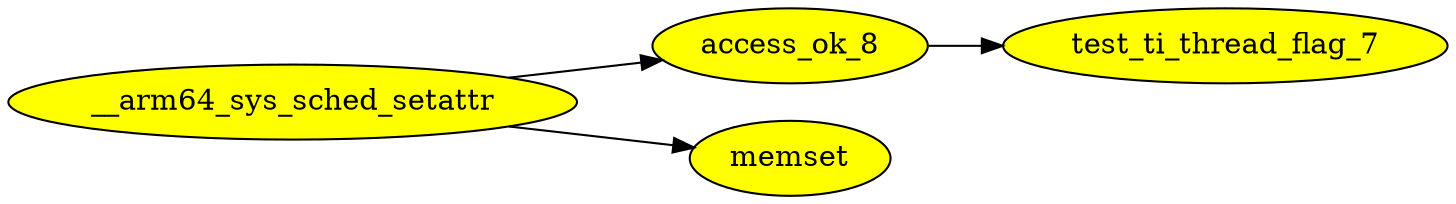digraph G {
rankdir=LR; node [style=filled fillcolor=yellow]
"__arm64_sys_sched_setattr"->"access_ok_8" [ edgeid = "1"]; 
"access_ok_8"->"test_ti_thread_flag_7" [ edgeid = "2"]; 
"__arm64_sys_sched_setattr"->"memset" [ edgeid = "3"]; 
}
